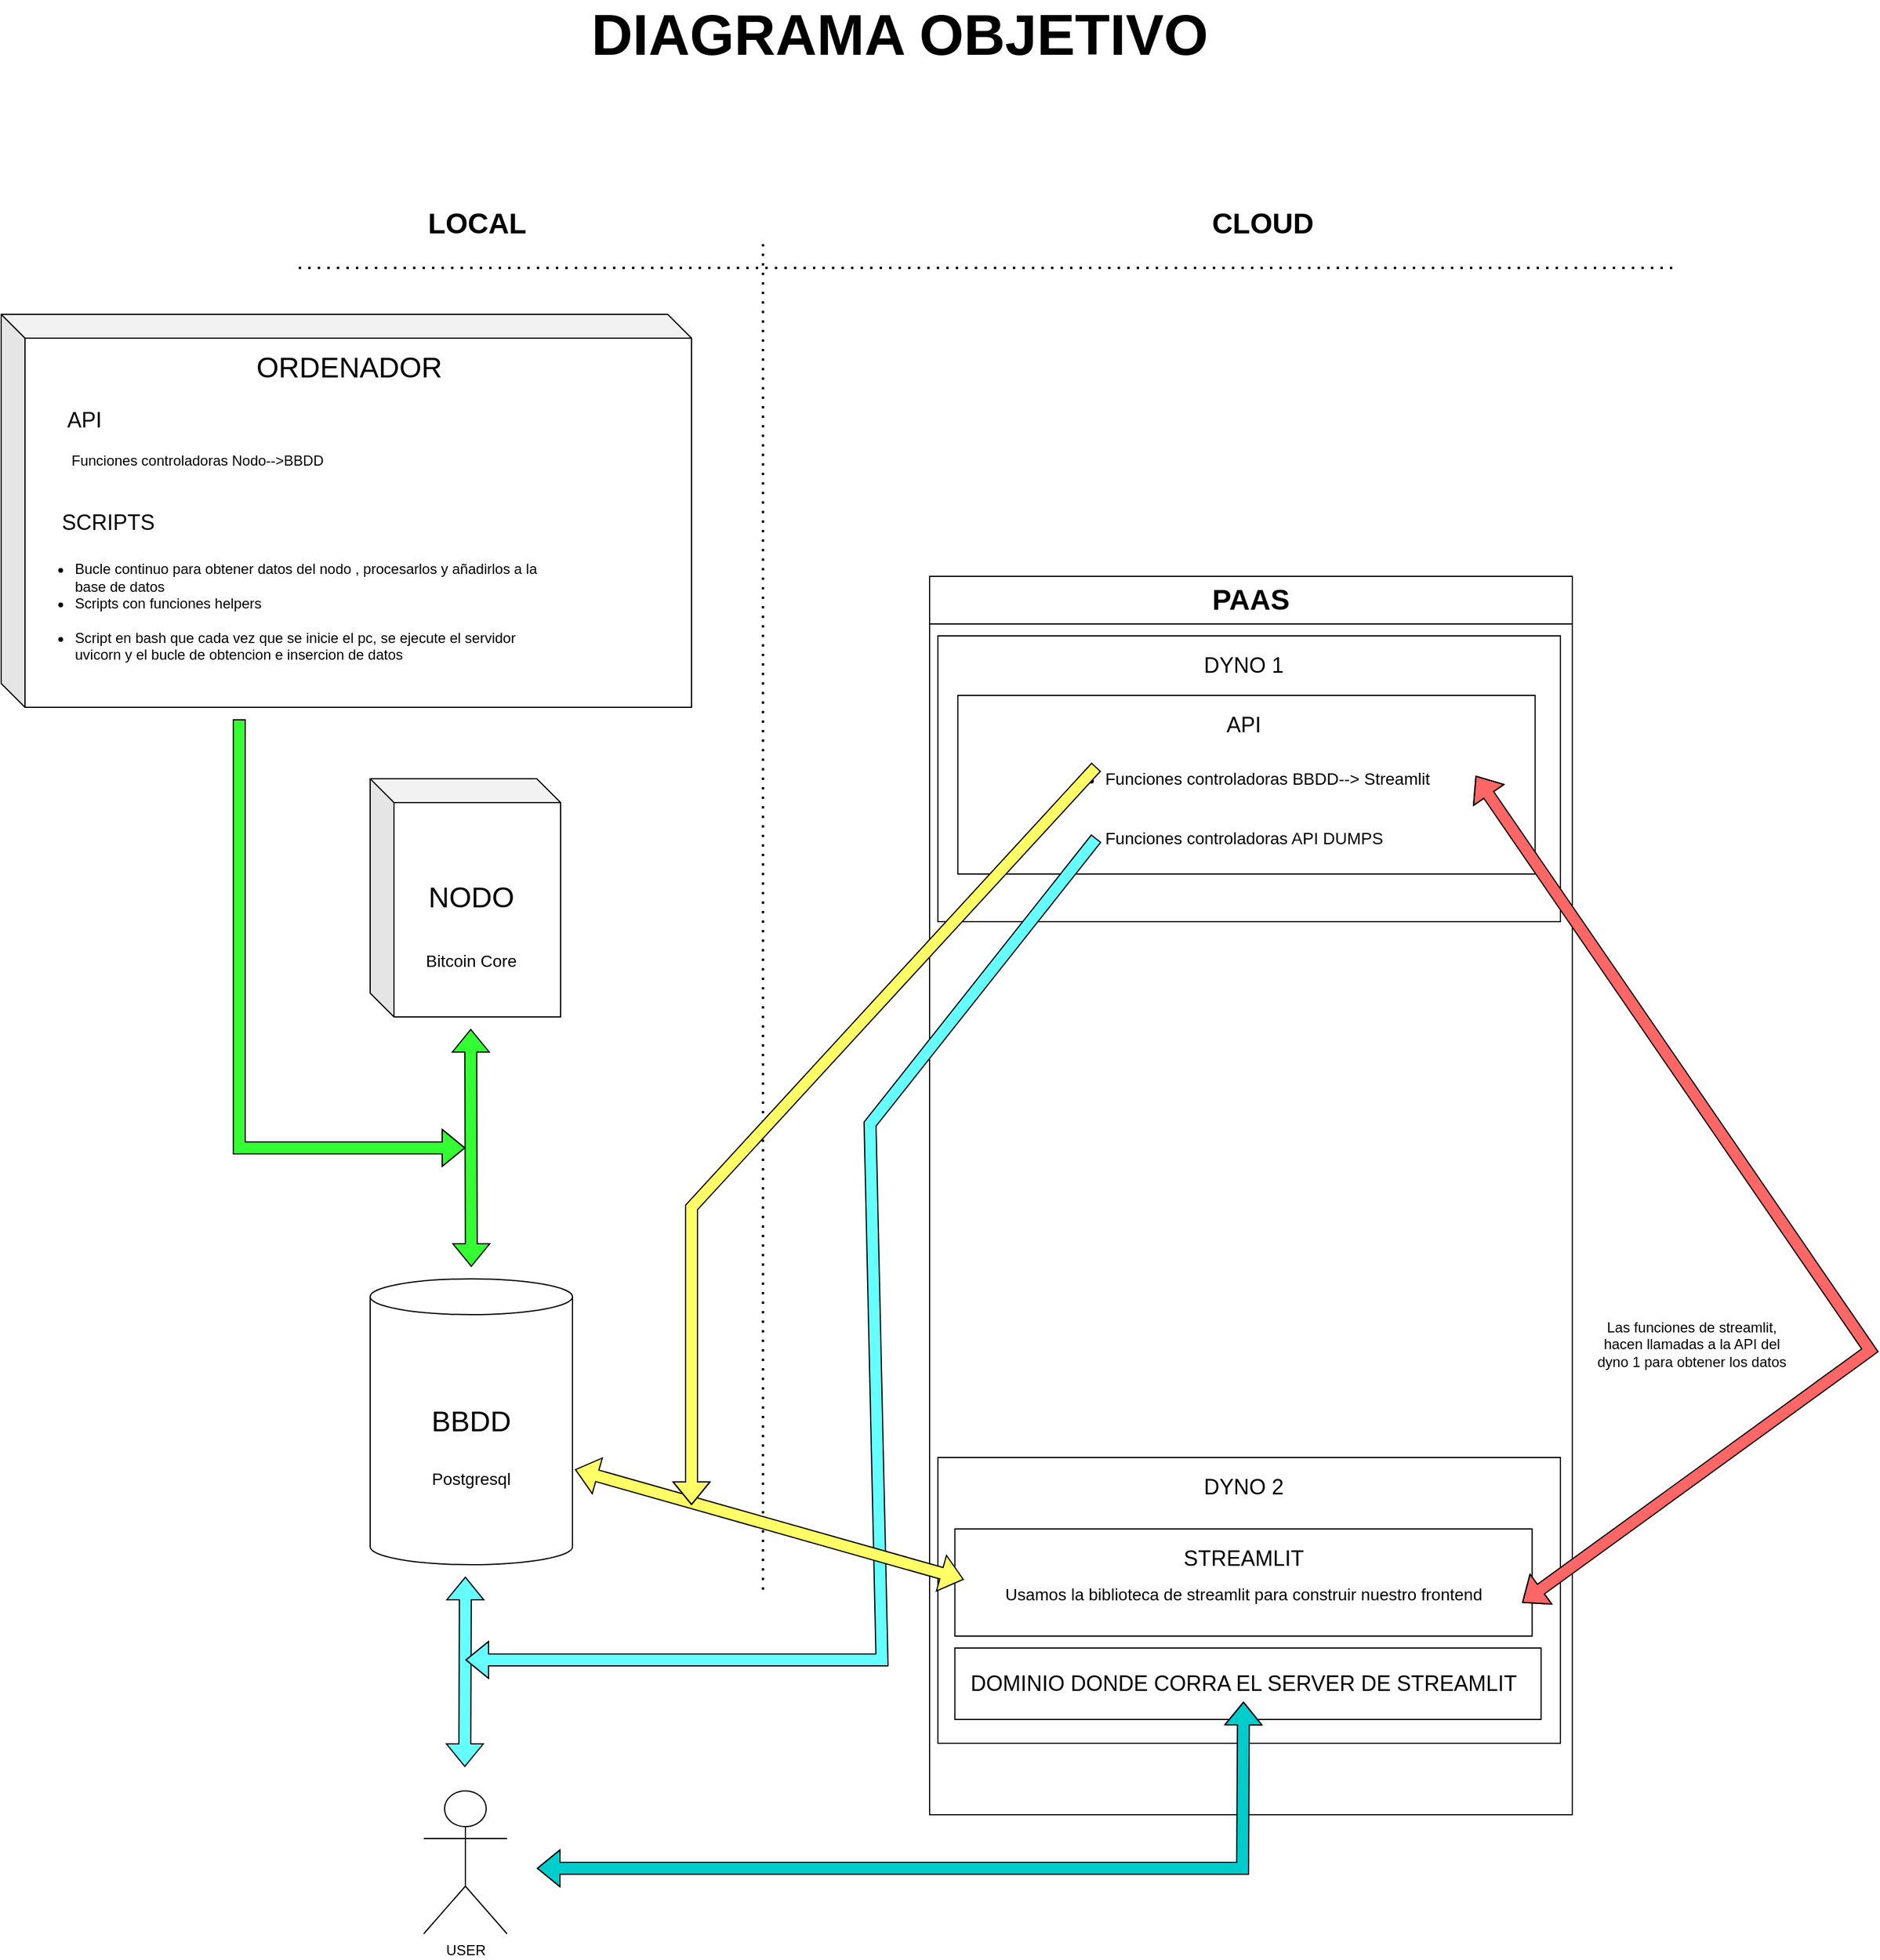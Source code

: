 <mxfile version="21.6.9" type="github">
  <diagram name="Página-1" id="vG8xQ2SYBGna7kwD-b1p">
    <mxGraphModel dx="1674" dy="1919" grid="1" gridSize="10" guides="1" tooltips="1" connect="1" arrows="1" fold="1" page="1" pageScale="1" pageWidth="827" pageHeight="1169" math="0" shadow="0">
      <root>
        <mxCell id="0" />
        <mxCell id="1" parent="0" />
        <mxCell id="fHllkxucUC9-bJpKMprw-2" value="" style="endArrow=none;dashed=1;html=1;dashPattern=1 3;strokeWidth=2;rounded=0;" edge="1" parent="1">
          <mxGeometry width="50" height="50" relative="1" as="geometry">
            <mxPoint x="680" y="381" as="sourcePoint" />
            <mxPoint x="680" y="-749" as="targetPoint" />
          </mxGeometry>
        </mxCell>
        <mxCell id="fHllkxucUC9-bJpKMprw-3" value="" style="shape=cylinder3;whiteSpace=wrap;html=1;boundedLbl=1;backgroundOutline=1;size=15;" vertex="1" parent="1">
          <mxGeometry x="350" y="120" width="170" height="240" as="geometry" />
        </mxCell>
        <mxCell id="fHllkxucUC9-bJpKMprw-4" value="&lt;font style=&quot;font-size: 24px;&quot;&gt;&lt;b&gt;LOCAL&lt;/b&gt;&lt;/font&gt;" style="text;html=1;strokeColor=none;fillColor=none;align=center;verticalAlign=middle;whiteSpace=wrap;rounded=0;" vertex="1" parent="1">
          <mxGeometry x="410" y="-781" width="60" height="30" as="geometry" />
        </mxCell>
        <mxCell id="fHllkxucUC9-bJpKMprw-5" value="&lt;span style=&quot;font-size: 24px;&quot;&gt;&lt;b&gt;CLOUD&lt;/b&gt;&lt;/span&gt;" style="text;html=1;strokeColor=none;fillColor=none;align=center;verticalAlign=middle;whiteSpace=wrap;rounded=0;" vertex="1" parent="1">
          <mxGeometry x="1070" y="-781" width="60" height="30" as="geometry" />
        </mxCell>
        <mxCell id="fHllkxucUC9-bJpKMprw-6" value="&lt;font style=&quot;font-size: 24px;&quot;&gt;BBDD&lt;/font&gt;" style="text;html=1;strokeColor=none;fillColor=none;align=center;verticalAlign=middle;whiteSpace=wrap;rounded=0;" vertex="1" parent="1">
          <mxGeometry x="405" y="225" width="60" height="30" as="geometry" />
        </mxCell>
        <mxCell id="fHllkxucUC9-bJpKMprw-7" value="" style="shape=cube;whiteSpace=wrap;html=1;boundedLbl=1;backgroundOutline=1;darkOpacity=0.05;darkOpacity2=0.1;size=20;" vertex="1" parent="1">
          <mxGeometry x="350" y="-300" width="160" height="200" as="geometry" />
        </mxCell>
        <mxCell id="fHllkxucUC9-bJpKMprw-8" value="&lt;font style=&quot;font-size: 24px;&quot;&gt;NODO&lt;/font&gt;" style="text;html=1;strokeColor=none;fillColor=none;align=center;verticalAlign=middle;whiteSpace=wrap;rounded=0;" vertex="1" parent="1">
          <mxGeometry x="405" y="-215" width="60" height="30" as="geometry" />
        </mxCell>
        <mxCell id="fHllkxucUC9-bJpKMprw-9" value="&lt;font style=&quot;font-size: 24px;&quot;&gt;PAAS&lt;/font&gt;" style="swimlane;whiteSpace=wrap;html=1;startSize=40;" vertex="1" parent="1">
          <mxGeometry x="820" y="-470" width="540" height="1040" as="geometry" />
        </mxCell>
        <mxCell id="fHllkxucUC9-bJpKMprw-39" value="" style="rounded=0;whiteSpace=wrap;html=1;" vertex="1" parent="fHllkxucUC9-bJpKMprw-9">
          <mxGeometry x="7" y="50" width="523" height="240" as="geometry" />
        </mxCell>
        <mxCell id="fHllkxucUC9-bJpKMprw-35" value="" style="rounded=0;whiteSpace=wrap;html=1;" vertex="1" parent="fHllkxucUC9-bJpKMprw-9">
          <mxGeometry x="7" y="740" width="523" height="240" as="geometry" />
        </mxCell>
        <mxCell id="fHllkxucUC9-bJpKMprw-10" value="" style="rounded=0;whiteSpace=wrap;html=1;" vertex="1" parent="fHllkxucUC9-bJpKMprw-9">
          <mxGeometry x="23.75" y="100" width="485" height="150" as="geometry" />
        </mxCell>
        <mxCell id="fHllkxucUC9-bJpKMprw-11" value="" style="rounded=0;whiteSpace=wrap;html=1;" vertex="1" parent="fHllkxucUC9-bJpKMprw-9">
          <mxGeometry x="21.25" y="900" width="492.5" height="60" as="geometry" />
        </mxCell>
        <mxCell id="fHllkxucUC9-bJpKMprw-12" value="&lt;font style=&quot;font-size: 18px;&quot;&gt;API&lt;/font&gt;" style="text;html=1;strokeColor=none;fillColor=none;align=center;verticalAlign=middle;whiteSpace=wrap;rounded=0;" vertex="1" parent="fHllkxucUC9-bJpKMprw-9">
          <mxGeometry x="233.75" y="110" width="60" height="30" as="geometry" />
        </mxCell>
        <mxCell id="fHllkxucUC9-bJpKMprw-13" value="&lt;ul&gt;&lt;li style=&quot;text-align: left;&quot;&gt;&lt;font style=&quot;font-size: 14px;&quot;&gt;Funciones controladoras BBDD--&amp;gt; Streamlit&lt;br&gt;&lt;br&gt;&lt;br&gt;&lt;/font&gt;&lt;/li&gt;&lt;li style=&quot;text-align: left;&quot;&gt;&lt;font style=&quot;font-size: 14px;&quot;&gt;Funciones controladoras API DUMPS&lt;/font&gt;&lt;/li&gt;&lt;/ul&gt;" style="text;html=1;strokeColor=none;fillColor=none;align=center;verticalAlign=middle;whiteSpace=wrap;rounded=0;movable=1;resizable=1;rotatable=1;deletable=1;editable=1;locked=0;connectable=1;" vertex="1" parent="fHllkxucUC9-bJpKMprw-9">
          <mxGeometry x="68.75" y="140" width="390" height="110" as="geometry" />
        </mxCell>
        <mxCell id="fHllkxucUC9-bJpKMprw-14" style="edgeStyle=orthogonalEdgeStyle;rounded=0;orthogonalLoop=1;jettySize=auto;html=1;exitX=0.5;exitY=1;exitDx=0;exitDy=0;" edge="1" parent="fHllkxucUC9-bJpKMprw-9" source="fHllkxucUC9-bJpKMprw-13" target="fHllkxucUC9-bJpKMprw-13">
          <mxGeometry relative="1" as="geometry" />
        </mxCell>
        <mxCell id="fHllkxucUC9-bJpKMprw-18" value="" style="rounded=0;whiteSpace=wrap;html=1;" vertex="1" parent="fHllkxucUC9-bJpKMprw-9">
          <mxGeometry x="21.25" y="800" width="485" height="90" as="geometry" />
        </mxCell>
        <mxCell id="fHllkxucUC9-bJpKMprw-19" value="&lt;span style=&quot;font-size: 18px;&quot;&gt;STREAMLIT&lt;/span&gt;" style="text;html=1;strokeColor=none;fillColor=none;align=center;verticalAlign=middle;whiteSpace=wrap;rounded=0;" vertex="1" parent="fHllkxucUC9-bJpKMprw-9">
          <mxGeometry x="203.75" y="810" width="120" height="30" as="geometry" />
        </mxCell>
        <mxCell id="fHllkxucUC9-bJpKMprw-20" value="&lt;div&gt;&lt;span style=&quot;font-size: 14px;&quot;&gt;Usamos la biblioteca de streamlit para construir nuestro frontend&lt;/span&gt;&lt;/div&gt;" style="text;html=1;strokeColor=none;fillColor=none;align=center;verticalAlign=middle;whiteSpace=wrap;rounded=0;" vertex="1" parent="fHllkxucUC9-bJpKMprw-9">
          <mxGeometry x="28.75" y="830" width="470" height="50" as="geometry" />
        </mxCell>
        <mxCell id="fHllkxucUC9-bJpKMprw-21" value="&lt;span style=&quot;font-size: 18px;&quot;&gt;DOMINIO DONDE CORRA EL SERVER DE STREAMLIT&lt;/span&gt;" style="text;html=1;strokeColor=none;fillColor=none;align=center;verticalAlign=middle;whiteSpace=wrap;rounded=0;" vertex="1" parent="fHllkxucUC9-bJpKMprw-9">
          <mxGeometry x="23.75" y="915" width="480" height="30" as="geometry" />
        </mxCell>
        <mxCell id="fHllkxucUC9-bJpKMprw-37" value="&lt;span style=&quot;font-size: 18px;&quot;&gt;DYNO 2&lt;/span&gt;" style="text;html=1;strokeColor=none;fillColor=none;align=center;verticalAlign=middle;whiteSpace=wrap;rounded=0;" vertex="1" parent="fHllkxucUC9-bJpKMprw-9">
          <mxGeometry x="203.75" y="750" width="120" height="30" as="geometry" />
        </mxCell>
        <mxCell id="fHllkxucUC9-bJpKMprw-38" value="&lt;span style=&quot;font-size: 18px;&quot;&gt;DYNO 1&lt;/span&gt;" style="text;html=1;strokeColor=none;fillColor=none;align=center;verticalAlign=middle;whiteSpace=wrap;rounded=0;" vertex="1" parent="fHllkxucUC9-bJpKMprw-9">
          <mxGeometry x="203.75" y="60" width="120" height="30" as="geometry" />
        </mxCell>
        <mxCell id="fHllkxucUC9-bJpKMprw-43" value="" style="shape=flexArrow;endArrow=classic;startArrow=classic;html=1;rounded=0;exitX=0.998;exitY=0.64;exitDx=0;exitDy=0;exitPerimeter=0;entryX=1;entryY=0.25;entryDx=0;entryDy=0;fillColor=#FF6666;" edge="1" parent="fHllkxucUC9-bJpKMprw-9" source="fHllkxucUC9-bJpKMprw-20" target="fHllkxucUC9-bJpKMprw-13">
          <mxGeometry width="100" height="100" relative="1" as="geometry">
            <mxPoint x="263.25" y="750.0" as="sourcePoint" />
            <mxPoint x="263.3" y="592.01" as="targetPoint" />
            <Array as="points">
              <mxPoint x="790" y="650" />
            </Array>
          </mxGeometry>
        </mxCell>
        <mxCell id="fHllkxucUC9-bJpKMprw-22" value="&lt;span style=&quot;font-size: 14px;&quot;&gt;Bitcoin Core&lt;/span&gt;" style="text;html=1;strokeColor=none;fillColor=none;align=center;verticalAlign=middle;whiteSpace=wrap;rounded=0;" vertex="1" parent="1">
          <mxGeometry x="380" y="-160" width="110" height="25" as="geometry" />
        </mxCell>
        <mxCell id="fHllkxucUC9-bJpKMprw-23" value="&lt;span style=&quot;font-size: 14px;&quot;&gt;Postgresql&lt;/span&gt;" style="text;html=1;strokeColor=none;fillColor=none;align=center;verticalAlign=middle;whiteSpace=wrap;rounded=0;" vertex="1" parent="1">
          <mxGeometry x="380" y="275" width="110" height="25" as="geometry" />
        </mxCell>
        <mxCell id="fHllkxucUC9-bJpKMprw-24" value="" style="shape=flexArrow;endArrow=classic;startArrow=classic;html=1;rounded=0;fillColor=#33FF33;" edge="1" parent="1">
          <mxGeometry width="100" height="100" relative="1" as="geometry">
            <mxPoint x="435" y="110" as="sourcePoint" />
            <mxPoint x="434.5" y="-90" as="targetPoint" />
          </mxGeometry>
        </mxCell>
        <mxCell id="fHllkxucUC9-bJpKMprw-27" value="USER" style="shape=umlActor;verticalLabelPosition=bottom;verticalAlign=top;html=1;outlineConnect=0;" vertex="1" parent="1">
          <mxGeometry x="395" y="550" width="70" height="120" as="geometry" />
        </mxCell>
        <mxCell id="fHllkxucUC9-bJpKMprw-28" value="" style="shape=flexArrow;endArrow=classic;startArrow=classic;html=1;rounded=0;fillColor=#66FFFF;" edge="1" parent="1">
          <mxGeometry width="100" height="100" relative="1" as="geometry">
            <mxPoint x="429.5" y="530" as="sourcePoint" />
            <mxPoint x="430" y="370" as="targetPoint" />
          </mxGeometry>
        </mxCell>
        <mxCell id="fHllkxucUC9-bJpKMprw-29" value="" style="endArrow=none;dashed=1;html=1;dashPattern=1 3;strokeWidth=2;rounded=0;" edge="1" parent="1">
          <mxGeometry width="50" height="50" relative="1" as="geometry">
            <mxPoint x="290" y="-729" as="sourcePoint" />
            <mxPoint x="1450" y="-729" as="targetPoint" />
          </mxGeometry>
        </mxCell>
        <mxCell id="fHllkxucUC9-bJpKMprw-30" value="" style="shape=flexArrow;endArrow=classic;startArrow=classic;html=1;rounded=0;fillColor=#00CCCC;entryX=0.5;entryY=1;entryDx=0;entryDy=0;" edge="1" parent="1" target="fHllkxucUC9-bJpKMprw-21">
          <mxGeometry width="100" height="100" relative="1" as="geometry">
            <mxPoint x="490" y="615" as="sourcePoint" />
            <mxPoint x="1083" y="385" as="targetPoint" />
            <Array as="points">
              <mxPoint x="1083" y="615" />
            </Array>
          </mxGeometry>
        </mxCell>
        <mxCell id="fHllkxucUC9-bJpKMprw-31" value="" style="shape=flexArrow;endArrow=classic;html=1;rounded=0;fillColor=#66FFFF;exitX=0.183;exitY=0.727;exitDx=0;exitDy=0;exitPerimeter=0;" edge="1" parent="1" source="fHllkxucUC9-bJpKMprw-13">
          <mxGeometry width="50" height="50" relative="1" as="geometry">
            <mxPoint x="780" as="sourcePoint" />
            <mxPoint x="430" y="440" as="targetPoint" />
            <Array as="points">
              <mxPoint x="770" y="-10" />
              <mxPoint x="780" y="440" />
            </Array>
          </mxGeometry>
        </mxCell>
        <mxCell id="fHllkxucUC9-bJpKMprw-32" value="" style="shape=flexArrow;endArrow=classic;startArrow=classic;html=1;rounded=0;entryX=0;entryY=0.25;entryDx=0;entryDy=0;fillColor=#FFFF66;exitX=1.012;exitY=0.667;exitDx=0;exitDy=0;exitPerimeter=0;" edge="1" parent="1" source="fHllkxucUC9-bJpKMprw-3" target="fHllkxucUC9-bJpKMprw-20">
          <mxGeometry width="100" height="100" relative="1" as="geometry">
            <mxPoint x="520" y="230" as="sourcePoint" />
            <mxPoint x="620" y="130" as="targetPoint" />
          </mxGeometry>
        </mxCell>
        <mxCell id="fHllkxucUC9-bJpKMprw-33" value="&lt;font style=&quot;font-size: 48px;&quot;&gt;&lt;b style=&quot;&quot;&gt;DIAGRAMA OBJETIVO&lt;/b&gt;&lt;/font&gt;" style="text;html=1;strokeColor=none;fillColor=none;align=center;verticalAlign=middle;whiteSpace=wrap;rounded=0;" vertex="1" parent="1">
          <mxGeometry x="465" y="-940" width="660" height="30" as="geometry" />
        </mxCell>
        <mxCell id="fHllkxucUC9-bJpKMprw-62" value="Las funciones de streamlit, hacen llamadas a la API del dyno 1 para obtener los datos" style="text;html=1;strokeColor=none;fillColor=none;align=center;verticalAlign=middle;whiteSpace=wrap;rounded=0;" vertex="1" parent="1">
          <mxGeometry x="1380" y="160" width="161.25" height="30" as="geometry" />
        </mxCell>
        <mxCell id="fHllkxucUC9-bJpKMprw-63" value="" style="shape=cube;whiteSpace=wrap;html=1;boundedLbl=1;backgroundOutline=1;darkOpacity=0.05;darkOpacity2=0.1;" vertex="1" parent="1">
          <mxGeometry x="40" y="-690" width="580" height="330" as="geometry" />
        </mxCell>
        <mxCell id="fHllkxucUC9-bJpKMprw-64" value="&lt;span style=&quot;font-size: 24px;&quot;&gt;ORDENADOR&lt;/span&gt;" style="text;html=1;strokeColor=none;fillColor=none;align=center;verticalAlign=middle;whiteSpace=wrap;rounded=0;" vertex="1" parent="1">
          <mxGeometry x="260" y="-660" width="145" height="30" as="geometry" />
        </mxCell>
        <mxCell id="fHllkxucUC9-bJpKMprw-65" style="edgeStyle=orthogonalEdgeStyle;rounded=0;orthogonalLoop=1;jettySize=auto;html=1;exitX=0.5;exitY=1;exitDx=0;exitDy=0;" edge="1" parent="1" source="fHllkxucUC9-bJpKMprw-64" target="fHllkxucUC9-bJpKMprw-64">
          <mxGeometry relative="1" as="geometry" />
        </mxCell>
        <mxCell id="fHllkxucUC9-bJpKMprw-69" value="Funciones controladoras Nodo--&amp;gt;BBDD" style="text;html=1;strokeColor=none;fillColor=none;align=center;verticalAlign=middle;whiteSpace=wrap;rounded=0;" vertex="1" parent="1">
          <mxGeometry x="80" y="-582" width="250" height="30" as="geometry" />
        </mxCell>
        <mxCell id="fHllkxucUC9-bJpKMprw-70" value="&lt;font style=&quot;font-size: 18px;&quot;&gt;API&lt;/font&gt;" style="text;html=1;strokeColor=none;fillColor=none;align=center;verticalAlign=middle;whiteSpace=wrap;rounded=0;" vertex="1" parent="1">
          <mxGeometry x="80" y="-616" width="60" height="30" as="geometry" />
        </mxCell>
        <mxCell id="fHllkxucUC9-bJpKMprw-71" value="" style="shape=flexArrow;endArrow=classic;html=1;rounded=0;fillColor=#33FF33;" edge="1" parent="1">
          <mxGeometry width="50" height="50" relative="1" as="geometry">
            <mxPoint x="240" y="-350" as="sourcePoint" />
            <mxPoint x="430" y="10" as="targetPoint" />
            <Array as="points">
              <mxPoint x="240" y="-190" />
              <mxPoint x="240" y="10" />
            </Array>
          </mxGeometry>
        </mxCell>
        <mxCell id="fHllkxucUC9-bJpKMprw-72" value="&lt;ul&gt;&lt;li&gt;&lt;font style=&quot;font-size: 12px;&quot;&gt;Bucle continuo para obtener datos del nodo , procesarlos y añadirlos a la base de datos&lt;/font&gt;&lt;/li&gt;&lt;li style=&quot;border-color: var(--border-color); text-align: left;&quot;&gt;&lt;font style=&quot;font-size: 12px;&quot;&gt;Scripts con funciones helpers&lt;br style=&quot;border-color: var(--border-color);&quot;&gt;&lt;br style=&quot;border-color: var(--border-color);&quot;&gt;&lt;/font&gt;&lt;/li&gt;&lt;li style=&quot;border-color: var(--border-color); text-align: left;&quot;&gt;&lt;span style=&quot;border-color: var(--border-color);&quot;&gt;&lt;font style=&quot;font-size: 12px;&quot;&gt;Script en bash que cada vez que se inicie el pc, se ejecute el servidor uvicorn y el bucle de obtencion e insercion de datos&amp;nbsp;&lt;/font&gt;&lt;/span&gt;&lt;/li&gt;&lt;/ul&gt;" style="text;html=1;strokeColor=none;fillColor=none;align=left;verticalAlign=middle;whiteSpace=wrap;rounded=0;" vertex="1" parent="1">
          <mxGeometry x="60" y="-490" width="440" height="100" as="geometry" />
        </mxCell>
        <mxCell id="fHllkxucUC9-bJpKMprw-73" value="&lt;font style=&quot;font-size: 18px;&quot;&gt;SCRIPTS&lt;/font&gt;" style="text;html=1;strokeColor=none;fillColor=none;align=center;verticalAlign=middle;whiteSpace=wrap;rounded=0;" vertex="1" parent="1">
          <mxGeometry x="100" y="-530" width="60" height="30" as="geometry" />
        </mxCell>
        <mxCell id="fHllkxucUC9-bJpKMprw-26" value="" style="shape=flexArrow;endArrow=classic;html=1;rounded=0;fillColor=#FFFF66;exitX=0.183;exitY=0.182;exitDx=0;exitDy=0;exitPerimeter=0;" edge="1" parent="1" source="fHllkxucUC9-bJpKMprw-13">
          <mxGeometry width="50" height="50" relative="1" as="geometry">
            <mxPoint x="890" y="-240" as="sourcePoint" />
            <mxPoint x="620" y="310" as="targetPoint" />
            <Array as="points">
              <mxPoint x="620" y="60" />
            </Array>
          </mxGeometry>
        </mxCell>
      </root>
    </mxGraphModel>
  </diagram>
</mxfile>
